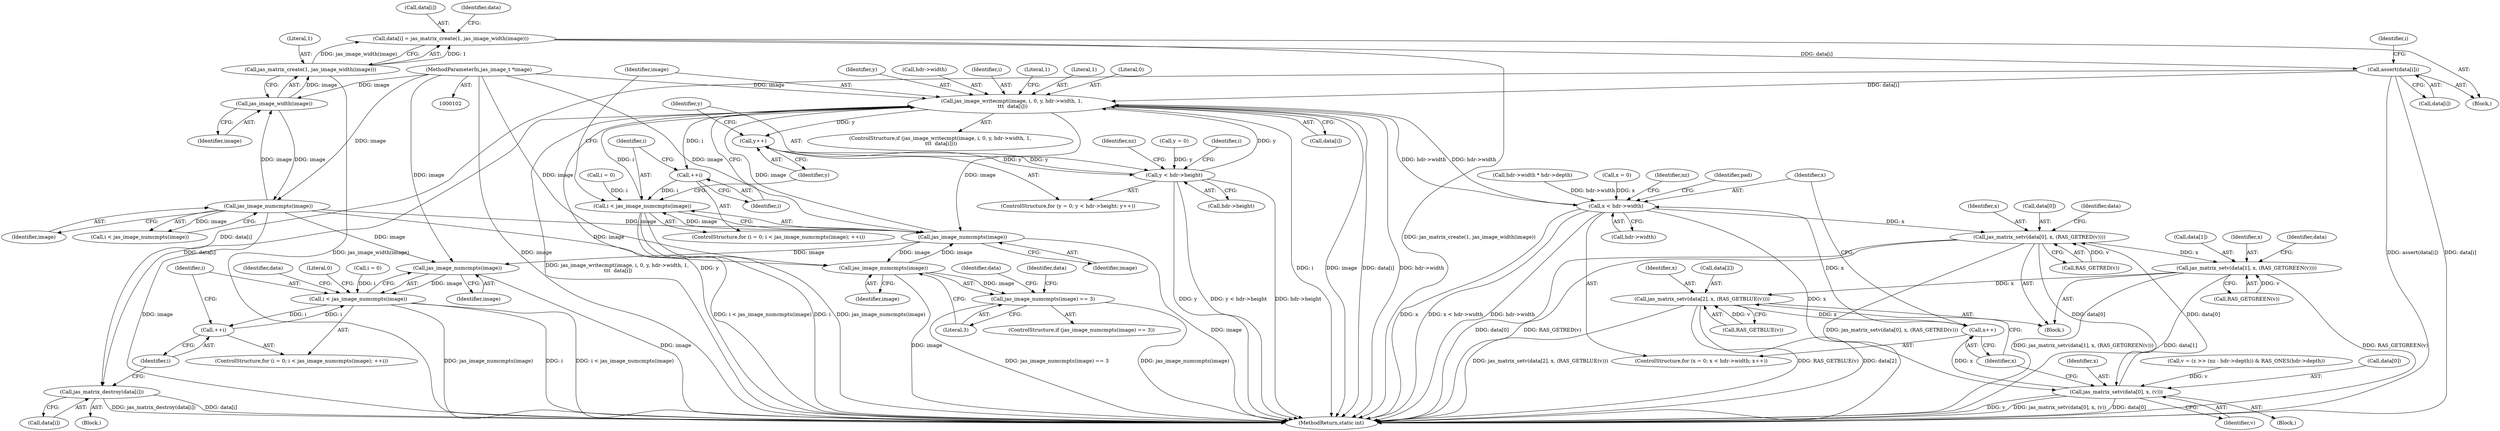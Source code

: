 digraph "1_jasper_411a4068f8c464e883358bf403a3e25158863823_0@API" {
"1000139" [label="(Call,assert(data[i]))"];
"1000131" [label="(Call,data[i] = jas_matrix_create(1, jas_image_width(image)))"];
"1000135" [label="(Call,jas_matrix_create(1, jas_image_width(image)))"];
"1000137" [label="(Call,jas_image_width(image))"];
"1000126" [label="(Call,jas_image_numcmpts(image))"];
"1000106" [label="(MethodParameterIn,jas_image_t *image)"];
"1000305" [label="(Call,jas_image_writecmpt(image, i, 0, y, hdr->width, 1,\n \t\t\t  data[i]))"];
"1000168" [label="(Call,y++)"];
"1000163" [label="(Call,y < hdr->height)"];
"1000181" [label="(Call,x < hdr->width)"];
"1000250" [label="(Call,jas_matrix_setv(data[0], x, (RAS_GETRED(v))))"];
"1000257" [label="(Call,jas_matrix_setv(data[1], x, (RAS_GETGREEN(v))))"];
"1000264" [label="(Call,jas_matrix_setv(data[2], x, (RAS_GETBLUE(v))))"];
"1000186" [label="(Call,x++)"];
"1000273" [label="(Call,jas_matrix_setv(data[0], x, (v)))"];
"1000299" [label="(Call,jas_image_numcmpts(image))"];
"1000246" [label="(Call,jas_image_numcmpts(image))"];
"1000245" [label="(Call,jas_image_numcmpts(image) == 3)"];
"1000297" [label="(Call,i < jas_image_numcmpts(image))"];
"1000327" [label="(Call,jas_image_numcmpts(image))"];
"1000325" [label="(Call,i < jas_image_numcmpts(image))"];
"1000329" [label="(Call,++i)"];
"1000301" [label="(Call,++i)"];
"1000332" [label="(Call,jas_matrix_destroy(data[i]))"];
"1000182" [label="(Identifier,x)"];
"1000250" [label="(Call,jas_matrix_setv(data[0], x, (RAS_GETRED(v))))"];
"1000277" [label="(Identifier,x)"];
"1000333" [label="(Call,data[i])"];
"1000325" [label="(Call,i < jas_image_numcmpts(image))"];
"1000278" [label="(Identifier,v)"];
"1000294" [label="(Call,i = 0)"];
"1000338" [label="(MethodReturn,static int)"];
"1000164" [label="(Identifier,y)"];
"1000257" [label="(Call,jas_matrix_setv(data[1], x, (RAS_GETGREEN(v))))"];
"1000127" [label="(Identifier,image)"];
"1000308" [label="(Literal,0)"];
"1000300" [label="(Identifier,image)"];
"1000309" [label="(Identifier,y)"];
"1000165" [label="(Call,hdr->height)"];
"1000249" [label="(Block,)"];
"1000334" [label="(Identifier,data)"];
"1000217" [label="(Call,v = (z >> (nz - hdr->depth)) & RAS_ONES(hdr->depth))"];
"1000135" [label="(Call,jas_matrix_create(1, jas_image_width(image)))"];
"1000337" [label="(Literal,0)"];
"1000159" [label="(ControlStructure,for (y = 0; y < hdr->height; y++))"];
"1000137" [label="(Call,jas_image_width(image))"];
"1000177" [label="(ControlStructure,for (x = 0; x < hdr->width; x++))"];
"1000251" [label="(Call,data[0])"];
"1000269" [label="(Call,RAS_GETBLUE(v))"];
"1000305" [label="(Call,jas_image_writecmpt(image, i, 0, y, hdr->width, 1,\n \t\t\t  data[i]))"];
"1000106" [label="(MethodParameterIn,jas_image_t *image)"];
"1000172" [label="(Identifier,nz)"];
"1000299" [label="(Call,jas_image_numcmpts(image))"];
"1000261" [label="(Identifier,x)"];
"1000275" [label="(Identifier,data)"];
"1000131" [label="(Call,data[i] = jas_matrix_create(1, jas_image_width(image)))"];
"1000265" [label="(Call,data[2])"];
"1000306" [label="(Identifier,image)"];
"1000322" [label="(Call,i = 0)"];
"1000266" [label="(Identifier,data)"];
"1000160" [label="(Call,y = 0)"];
"1000191" [label="(Identifier,nz)"];
"1000328" [label="(Identifier,image)"];
"1000280" [label="(Identifier,pad)"];
"1000248" [label="(Literal,3)"];
"1000314" [label="(Call,data[i])"];
"1000140" [label="(Call,data[i])"];
"1000268" [label="(Identifier,x)"];
"1000262" [label="(Call,RAS_GETGREEN(v))"];
"1000323" [label="(Identifier,i)"];
"1000150" [label="(Call,hdr->width * hdr->depth)"];
"1000310" [label="(Call,hdr->width)"];
"1000258" [label="(Call,data[1])"];
"1000138" [label="(Identifier,image)"];
"1000246" [label="(Call,jas_image_numcmpts(image))"];
"1000330" [label="(Identifier,i)"];
"1000332" [label="(Call,jas_matrix_destroy(data[i]))"];
"1000307" [label="(Identifier,i)"];
"1000320" [label="(Literal,1)"];
"1000252" [label="(Identifier,data)"];
"1000331" [label="(Block,)"];
"1000130" [label="(Block,)"];
"1000124" [label="(Call,i < jas_image_numcmpts(image))"];
"1000126" [label="(Call,jas_image_numcmpts(image))"];
"1000293" [label="(ControlStructure,for (i = 0; i < jas_image_numcmpts(image); ++i))"];
"1000139" [label="(Call,assert(data[i]))"];
"1000321" [label="(ControlStructure,for (i = 0; i < jas_image_numcmpts(image); ++i))"];
"1000244" [label="(ControlStructure,if (jas_image_numcmpts(image) == 3))"];
"1000183" [label="(Call,hdr->width)"];
"1000264" [label="(Call,jas_matrix_setv(data[2], x, (RAS_GETBLUE(v))))"];
"1000129" [label="(Identifier,i)"];
"1000329" [label="(Call,++i)"];
"1000298" [label="(Identifier,i)"];
"1000259" [label="(Identifier,data)"];
"1000274" [label="(Call,data[0])"];
"1000304" [label="(ControlStructure,if (jas_image_writecmpt(image, i, 0, y, hdr->width, 1,\n \t\t\t  data[i])))"];
"1000178" [label="(Call,x = 0)"];
"1000273" [label="(Call,jas_matrix_setv(data[0], x, (v)))"];
"1000169" [label="(Identifier,y)"];
"1000163" [label="(Call,y < hdr->height)"];
"1000247" [label="(Identifier,image)"];
"1000255" [label="(Call,RAS_GETRED(v))"];
"1000327" [label="(Call,jas_image_numcmpts(image))"];
"1000326" [label="(Identifier,i)"];
"1000187" [label="(Identifier,x)"];
"1000297" [label="(Call,i < jas_image_numcmpts(image))"];
"1000132" [label="(Call,data[i])"];
"1000302" [label="(Identifier,i)"];
"1000254" [label="(Identifier,x)"];
"1000141" [label="(Identifier,data)"];
"1000301" [label="(Call,++i)"];
"1000272" [label="(Block,)"];
"1000136" [label="(Literal,1)"];
"1000313" [label="(Literal,1)"];
"1000245" [label="(Call,jas_image_numcmpts(image) == 3)"];
"1000168" [label="(Call,y++)"];
"1000181" [label="(Call,x < hdr->width)"];
"1000186" [label="(Call,x++)"];
"1000139" -> "1000130"  [label="AST: "];
"1000139" -> "1000140"  [label="CFG: "];
"1000140" -> "1000139"  [label="AST: "];
"1000129" -> "1000139"  [label="CFG: "];
"1000139" -> "1000338"  [label="DDG: assert(data[i])"];
"1000139" -> "1000338"  [label="DDG: data[i]"];
"1000131" -> "1000139"  [label="DDG: data[i]"];
"1000139" -> "1000305"  [label="DDG: data[i]"];
"1000139" -> "1000332"  [label="DDG: data[i]"];
"1000131" -> "1000130"  [label="AST: "];
"1000131" -> "1000135"  [label="CFG: "];
"1000132" -> "1000131"  [label="AST: "];
"1000135" -> "1000131"  [label="AST: "];
"1000141" -> "1000131"  [label="CFG: "];
"1000131" -> "1000338"  [label="DDG: jas_matrix_create(1, jas_image_width(image))"];
"1000135" -> "1000131"  [label="DDG: 1"];
"1000135" -> "1000131"  [label="DDG: jas_image_width(image)"];
"1000135" -> "1000137"  [label="CFG: "];
"1000136" -> "1000135"  [label="AST: "];
"1000137" -> "1000135"  [label="AST: "];
"1000135" -> "1000338"  [label="DDG: jas_image_width(image)"];
"1000137" -> "1000135"  [label="DDG: image"];
"1000137" -> "1000138"  [label="CFG: "];
"1000138" -> "1000137"  [label="AST: "];
"1000137" -> "1000126"  [label="DDG: image"];
"1000126" -> "1000137"  [label="DDG: image"];
"1000106" -> "1000137"  [label="DDG: image"];
"1000126" -> "1000124"  [label="AST: "];
"1000126" -> "1000127"  [label="CFG: "];
"1000127" -> "1000126"  [label="AST: "];
"1000124" -> "1000126"  [label="CFG: "];
"1000126" -> "1000338"  [label="DDG: image"];
"1000126" -> "1000124"  [label="DDG: image"];
"1000106" -> "1000126"  [label="DDG: image"];
"1000126" -> "1000246"  [label="DDG: image"];
"1000126" -> "1000299"  [label="DDG: image"];
"1000126" -> "1000327"  [label="DDG: image"];
"1000106" -> "1000102"  [label="AST: "];
"1000106" -> "1000338"  [label="DDG: image"];
"1000106" -> "1000246"  [label="DDG: image"];
"1000106" -> "1000299"  [label="DDG: image"];
"1000106" -> "1000305"  [label="DDG: image"];
"1000106" -> "1000327"  [label="DDG: image"];
"1000305" -> "1000304"  [label="AST: "];
"1000305" -> "1000314"  [label="CFG: "];
"1000306" -> "1000305"  [label="AST: "];
"1000307" -> "1000305"  [label="AST: "];
"1000308" -> "1000305"  [label="AST: "];
"1000309" -> "1000305"  [label="AST: "];
"1000310" -> "1000305"  [label="AST: "];
"1000313" -> "1000305"  [label="AST: "];
"1000314" -> "1000305"  [label="AST: "];
"1000320" -> "1000305"  [label="CFG: "];
"1000302" -> "1000305"  [label="CFG: "];
"1000305" -> "1000338"  [label="DDG: hdr->width"];
"1000305" -> "1000338"  [label="DDG: y"];
"1000305" -> "1000338"  [label="DDG: jas_image_writecmpt(image, i, 0, y, hdr->width, 1,\n \t\t\t  data[i])"];
"1000305" -> "1000338"  [label="DDG: i"];
"1000305" -> "1000338"  [label="DDG: image"];
"1000305" -> "1000338"  [label="DDG: data[i]"];
"1000305" -> "1000168"  [label="DDG: y"];
"1000305" -> "1000181"  [label="DDG: hdr->width"];
"1000305" -> "1000299"  [label="DDG: image"];
"1000305" -> "1000301"  [label="DDG: i"];
"1000299" -> "1000305"  [label="DDG: image"];
"1000297" -> "1000305"  [label="DDG: i"];
"1000163" -> "1000305"  [label="DDG: y"];
"1000181" -> "1000305"  [label="DDG: hdr->width"];
"1000305" -> "1000332"  [label="DDG: data[i]"];
"1000168" -> "1000159"  [label="AST: "];
"1000168" -> "1000169"  [label="CFG: "];
"1000169" -> "1000168"  [label="AST: "];
"1000164" -> "1000168"  [label="CFG: "];
"1000168" -> "1000163"  [label="DDG: y"];
"1000163" -> "1000168"  [label="DDG: y"];
"1000163" -> "1000159"  [label="AST: "];
"1000163" -> "1000165"  [label="CFG: "];
"1000164" -> "1000163"  [label="AST: "];
"1000165" -> "1000163"  [label="AST: "];
"1000172" -> "1000163"  [label="CFG: "];
"1000323" -> "1000163"  [label="CFG: "];
"1000163" -> "1000338"  [label="DDG: y"];
"1000163" -> "1000338"  [label="DDG: y < hdr->height"];
"1000163" -> "1000338"  [label="DDG: hdr->height"];
"1000160" -> "1000163"  [label="DDG: y"];
"1000181" -> "1000177"  [label="AST: "];
"1000181" -> "1000183"  [label="CFG: "];
"1000182" -> "1000181"  [label="AST: "];
"1000183" -> "1000181"  [label="AST: "];
"1000191" -> "1000181"  [label="CFG: "];
"1000280" -> "1000181"  [label="CFG: "];
"1000181" -> "1000338"  [label="DDG: x"];
"1000181" -> "1000338"  [label="DDG: x < hdr->width"];
"1000181" -> "1000338"  [label="DDG: hdr->width"];
"1000186" -> "1000181"  [label="DDG: x"];
"1000178" -> "1000181"  [label="DDG: x"];
"1000150" -> "1000181"  [label="DDG: hdr->width"];
"1000181" -> "1000250"  [label="DDG: x"];
"1000181" -> "1000273"  [label="DDG: x"];
"1000250" -> "1000249"  [label="AST: "];
"1000250" -> "1000255"  [label="CFG: "];
"1000251" -> "1000250"  [label="AST: "];
"1000254" -> "1000250"  [label="AST: "];
"1000255" -> "1000250"  [label="AST: "];
"1000259" -> "1000250"  [label="CFG: "];
"1000250" -> "1000338"  [label="DDG: data[0]"];
"1000250" -> "1000338"  [label="DDG: RAS_GETRED(v)"];
"1000250" -> "1000338"  [label="DDG: jas_matrix_setv(data[0], x, (RAS_GETRED(v)))"];
"1000273" -> "1000250"  [label="DDG: data[0]"];
"1000255" -> "1000250"  [label="DDG: v"];
"1000250" -> "1000257"  [label="DDG: x"];
"1000250" -> "1000273"  [label="DDG: data[0]"];
"1000257" -> "1000249"  [label="AST: "];
"1000257" -> "1000262"  [label="CFG: "];
"1000258" -> "1000257"  [label="AST: "];
"1000261" -> "1000257"  [label="AST: "];
"1000262" -> "1000257"  [label="AST: "];
"1000266" -> "1000257"  [label="CFG: "];
"1000257" -> "1000338"  [label="DDG: data[1]"];
"1000257" -> "1000338"  [label="DDG: RAS_GETGREEN(v)"];
"1000257" -> "1000338"  [label="DDG: jas_matrix_setv(data[1], x, (RAS_GETGREEN(v)))"];
"1000262" -> "1000257"  [label="DDG: v"];
"1000257" -> "1000264"  [label="DDG: x"];
"1000264" -> "1000249"  [label="AST: "];
"1000264" -> "1000269"  [label="CFG: "];
"1000265" -> "1000264"  [label="AST: "];
"1000268" -> "1000264"  [label="AST: "];
"1000269" -> "1000264"  [label="AST: "];
"1000187" -> "1000264"  [label="CFG: "];
"1000264" -> "1000338"  [label="DDG: RAS_GETBLUE(v)"];
"1000264" -> "1000338"  [label="DDG: data[2]"];
"1000264" -> "1000338"  [label="DDG: jas_matrix_setv(data[2], x, (RAS_GETBLUE(v)))"];
"1000264" -> "1000186"  [label="DDG: x"];
"1000269" -> "1000264"  [label="DDG: v"];
"1000186" -> "1000177"  [label="AST: "];
"1000186" -> "1000187"  [label="CFG: "];
"1000187" -> "1000186"  [label="AST: "];
"1000182" -> "1000186"  [label="CFG: "];
"1000273" -> "1000186"  [label="DDG: x"];
"1000273" -> "1000272"  [label="AST: "];
"1000273" -> "1000278"  [label="CFG: "];
"1000274" -> "1000273"  [label="AST: "];
"1000277" -> "1000273"  [label="AST: "];
"1000278" -> "1000273"  [label="AST: "];
"1000187" -> "1000273"  [label="CFG: "];
"1000273" -> "1000338"  [label="DDG: data[0]"];
"1000273" -> "1000338"  [label="DDG: v"];
"1000273" -> "1000338"  [label="DDG: jas_matrix_setv(data[0], x, (v))"];
"1000217" -> "1000273"  [label="DDG: v"];
"1000299" -> "1000297"  [label="AST: "];
"1000299" -> "1000300"  [label="CFG: "];
"1000300" -> "1000299"  [label="AST: "];
"1000297" -> "1000299"  [label="CFG: "];
"1000299" -> "1000338"  [label="DDG: image"];
"1000299" -> "1000246"  [label="DDG: image"];
"1000299" -> "1000297"  [label="DDG: image"];
"1000246" -> "1000299"  [label="DDG: image"];
"1000299" -> "1000327"  [label="DDG: image"];
"1000246" -> "1000245"  [label="AST: "];
"1000246" -> "1000247"  [label="CFG: "];
"1000247" -> "1000246"  [label="AST: "];
"1000248" -> "1000246"  [label="CFG: "];
"1000246" -> "1000338"  [label="DDG: image"];
"1000246" -> "1000245"  [label="DDG: image"];
"1000245" -> "1000244"  [label="AST: "];
"1000245" -> "1000248"  [label="CFG: "];
"1000248" -> "1000245"  [label="AST: "];
"1000252" -> "1000245"  [label="CFG: "];
"1000275" -> "1000245"  [label="CFG: "];
"1000245" -> "1000338"  [label="DDG: jas_image_numcmpts(image) == 3"];
"1000245" -> "1000338"  [label="DDG: jas_image_numcmpts(image)"];
"1000297" -> "1000293"  [label="AST: "];
"1000298" -> "1000297"  [label="AST: "];
"1000306" -> "1000297"  [label="CFG: "];
"1000169" -> "1000297"  [label="CFG: "];
"1000297" -> "1000338"  [label="DDG: i"];
"1000297" -> "1000338"  [label="DDG: jas_image_numcmpts(image)"];
"1000297" -> "1000338"  [label="DDG: i < jas_image_numcmpts(image)"];
"1000301" -> "1000297"  [label="DDG: i"];
"1000294" -> "1000297"  [label="DDG: i"];
"1000327" -> "1000325"  [label="AST: "];
"1000327" -> "1000328"  [label="CFG: "];
"1000328" -> "1000327"  [label="AST: "];
"1000325" -> "1000327"  [label="CFG: "];
"1000327" -> "1000338"  [label="DDG: image"];
"1000327" -> "1000325"  [label="DDG: image"];
"1000325" -> "1000321"  [label="AST: "];
"1000326" -> "1000325"  [label="AST: "];
"1000334" -> "1000325"  [label="CFG: "];
"1000337" -> "1000325"  [label="CFG: "];
"1000325" -> "1000338"  [label="DDG: i"];
"1000325" -> "1000338"  [label="DDG: i < jas_image_numcmpts(image)"];
"1000325" -> "1000338"  [label="DDG: jas_image_numcmpts(image)"];
"1000329" -> "1000325"  [label="DDG: i"];
"1000322" -> "1000325"  [label="DDG: i"];
"1000325" -> "1000329"  [label="DDG: i"];
"1000329" -> "1000321"  [label="AST: "];
"1000329" -> "1000330"  [label="CFG: "];
"1000330" -> "1000329"  [label="AST: "];
"1000326" -> "1000329"  [label="CFG: "];
"1000301" -> "1000293"  [label="AST: "];
"1000301" -> "1000302"  [label="CFG: "];
"1000302" -> "1000301"  [label="AST: "];
"1000298" -> "1000301"  [label="CFG: "];
"1000332" -> "1000331"  [label="AST: "];
"1000332" -> "1000333"  [label="CFG: "];
"1000333" -> "1000332"  [label="AST: "];
"1000330" -> "1000332"  [label="CFG: "];
"1000332" -> "1000338"  [label="DDG: data[i]"];
"1000332" -> "1000338"  [label="DDG: jas_matrix_destroy(data[i])"];
}
